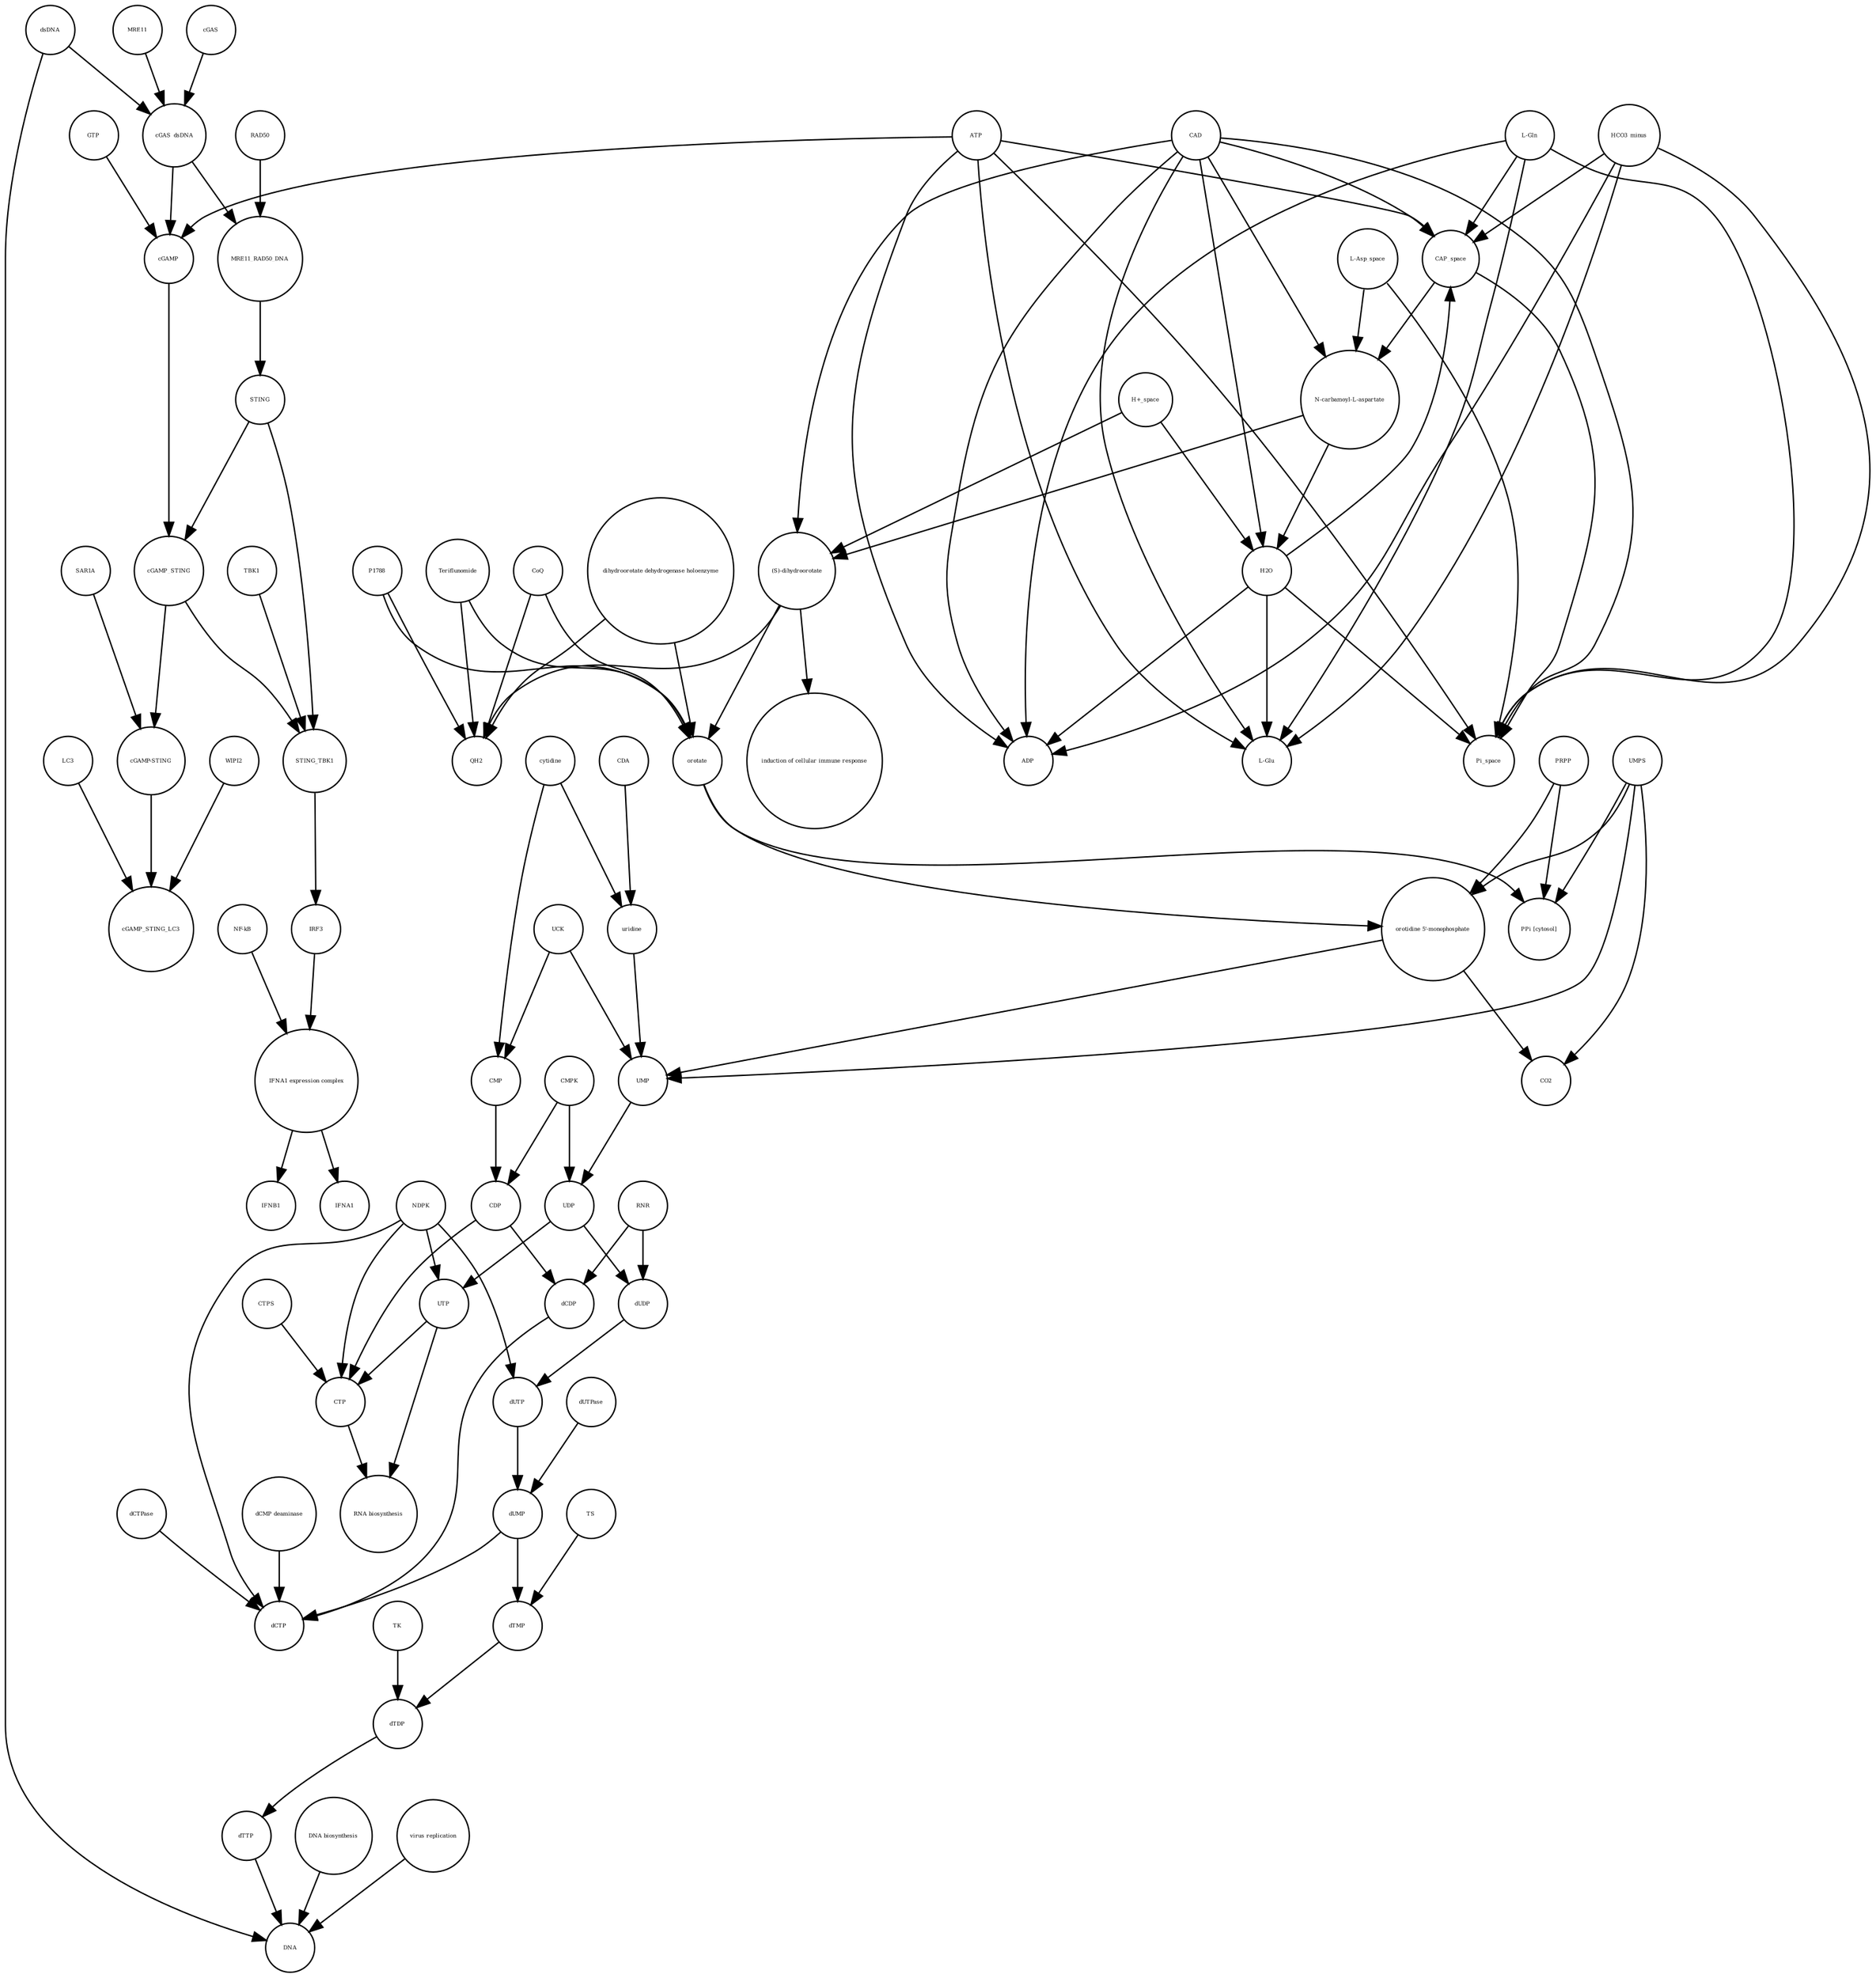 strict digraph  {
UTP [annotation="", bipartite=0, cls="simple chemical", fontsize=4, label=UTP, shape=circle];
"RNA biosynthesis" [annotation="urn_miriam_obo.go_GO%3A0032774", bipartite=0, cls=phenotype, fontsize=4, label="RNA biosynthesis", shape=circle];
CTP [annotation="", bipartite=0, cls="simple chemical", fontsize=4, label=CTP, shape=circle];
"(S)-dihydroorotate" [annotation="", bipartite=0, cls="simple chemical", fontsize=4, label="(S)-dihydroorotate", shape=circle];
"induction of cellular immune response" [annotation="", bipartite=0, cls=phenotype, fontsize=4, label="induction of cellular immune response", shape=circle];
dsDNA [annotation="", bipartite=0, cls="simple chemical", fontsize=4, label=dsDNA, shape=circle];
SAR1A [annotation="", bipartite=0, cls=macromolecule, fontsize=4, label=SAR1A, shape=circle];
dUDP [annotation="", bipartite=0, cls="simple chemical", fontsize=4, label=dUDP, shape=circle];
CDP [annotation="", bipartite=0, cls="simple chemical", fontsize=4, label=CDP, shape=circle];
UMP [annotation="", bipartite=0, cls="simple chemical", fontsize=4, label=UMP, shape=circle];
cGAMP_STING [annotation="", bipartite=0, cls=complex, fontsize=4, label=cGAMP_STING, shape=circle];
TBK1 [annotation="", bipartite=0, cls=macromolecule, fontsize=4, label=TBK1, shape=circle];
CMPK [annotation="", bipartite=0, cls=macromolecule, fontsize=4, label=CMPK, shape=circle];
cGAS_dsDNA [annotation="", bipartite=0, cls=complex, fontsize=4, label=cGAS_dsDNA, shape=circle];
"NF-kB" [annotation="", bipartite=0, cls=complex, fontsize=4, label="NF-kB", shape=circle];
"cGAMP-STING" [annotation="", bipartite=0, cls=complex, fontsize=4, label="cGAMP-STING", shape=circle];
WIPI2 [annotation="", bipartite=0, cls=macromolecule, fontsize=4, label=WIPI2, shape=circle];
dUTPase [annotation="", bipartite=0, cls=macromolecule, fontsize=4, label=dUTPase, shape=circle];
"N-carbamoyl-L-aspartate" [annotation="", bipartite=0, cls="simple chemical", fontsize=4, label="N-carbamoyl-L-aspartate", shape=circle];
P1788 [annotation="", bipartite=0, cls="simple chemical", fontsize=4, label=P1788, shape=circle];
CAP_space [annotation="", bipartite=0, cls="simple chemical", fontsize=4, label=CAP_space, shape=circle];
Pi_space [annotation="", bipartite=0, cls="simple chemical", fontsize=4, label=Pi_space, shape=circle];
UCK [annotation="", bipartite=0, cls=macromolecule, fontsize=4, label=UCK, shape=circle];
UDP [annotation="", bipartite=0, cls="simple chemical", fontsize=4, label=UDP, shape=circle];
CTPS [annotation="", bipartite=0, cls=macromolecule, fontsize=4, label=CTPS, shape=circle];
cGAS [annotation="", bipartite=0, cls=macromolecule, fontsize=4, label=cGAS, shape=circle];
CMP [annotation="", bipartite=0, cls="simple chemical", fontsize=4, label=CMP, shape=circle];
LC3 [annotation="", bipartite=0, cls=macromolecule, fontsize=4, label=LC3, shape=circle];
cGAMP_STING_LC3 [annotation="", bipartite=0, cls=complex, fontsize=4, label=cGAMP_STING_LC3, shape=circle];
"L-Asp_space" [annotation="", bipartite=0, cls="simple chemical", fontsize=4, label="L-Asp_space", shape=circle];
dCTP [annotation="", bipartite=0, cls="simple chemical", fontsize=4, label=dCTP, shape=circle];
RNR [annotation="", bipartite=0, cls=macromolecule, fontsize=4, label=RNR, shape=circle];
dTMP [annotation="", bipartite=0, cls="simple chemical", fontsize=4, label=dTMP, shape=circle];
QH2 [annotation="", bipartite=0, cls="simple chemical", fontsize=4, label=QH2, shape=circle];
CDA [annotation="", bipartite=0, cls=macromolecule, fontsize=4, label=CDA, shape=circle];
cGAMP [annotation="", bipartite=0, cls="simple chemical", fontsize=4, label=cGAMP, shape=circle];
"orotidine 5'-monophosphate" [annotation="", bipartite=0, cls="simple chemical", fontsize=4, label="orotidine 5'-monophosphate", shape=circle];
ADP [annotation="", bipartite=0, cls="simple chemical", fontsize=4, label=ADP, shape=circle];
DNA [annotation="", bipartite=0, cls="nucleic acid feature", fontsize=4, label=DNA, shape=circle];
CO2 [annotation="", bipartite=0, cls="simple chemical", fontsize=4, label=CO2, shape=circle];
ATP [annotation="", bipartite=0, cls="simple chemical", fontsize=4, label=ATP, shape=circle];
"L-Glu" [annotation="", bipartite=0, cls="simple chemical", fontsize=4, label="L-Glu", shape=circle];
dUTP [annotation="", bipartite=0, cls="simple chemical", fontsize=4, label=dUTP, shape=circle];
TK [annotation="", bipartite=0, cls=macromolecule, fontsize=4, label=TK, shape=circle];
IFNA1 [annotation="", bipartite=0, cls="nucleic acid feature", fontsize=4, label=IFNA1, shape=circle];
dTTP [annotation="", bipartite=0, cls="simple chemical", fontsize=4, label=dTTP, shape=circle];
MRE11 [annotation="", bipartite=0, cls="macromolecule multimer", fontsize=4, label=MRE11, shape=circle];
TS [annotation="", bipartite=0, cls=macromolecule, fontsize=4, label=TS, shape=circle];
"L-Gln" [annotation="", bipartite=0, cls="simple chemical", fontsize=4, label="L-Gln", shape=circle];
orotate [annotation="", bipartite=0, cls="simple chemical", fontsize=4, label=orotate, shape=circle];
dTDP [annotation="", bipartite=0, cls="simple chemical", fontsize=4, label=dTDP, shape=circle];
PRPP [annotation="", bipartite=0, cls="simple chemical", fontsize=4, label=PRPP, shape=circle];
"DNA biosynthesis" [annotation="urn_miriam_obo.go_GO%3A0071897", bipartite=0, cls=phenotype, fontsize=4, label="DNA biosynthesis", shape=circle];
IRF3 [annotation="", bipartite=0, cls="macromolecule multimer", fontsize=4, label=IRF3, shape=circle];
CAD [annotation="", bipartite=0, cls=macromolecule, fontsize=4, label=CAD, shape=circle];
cytidine [annotation="", bipartite=0, cls="simple chemical", fontsize=4, label=cytidine, shape=circle];
"PPi [cytosol]" [annotation="", bipartite=0, cls="simple chemical", fontsize=4, label="PPi [cytosol]", shape=circle];
"dCMP deaminase" [annotation="", bipartite=0, cls=macromolecule, fontsize=4, label="dCMP deaminase", shape=circle];
"virus replication" [annotation="", bipartite=0, cls=phenotype, fontsize=4, label="virus replication", shape=circle];
HCO3_minus [annotation="", bipartite=0, cls="simple chemical", fontsize=4, label=HCO3_minus, shape=circle];
NDPK [annotation="", bipartite=0, cls=macromolecule, fontsize=4, label=NDPK, shape=circle];
MRE11_RAD50_DNA [annotation="", bipartite=0, cls=complex, fontsize=4, label=MRE11_RAD50_DNA, shape=circle];
UMPS [annotation="", bipartite=0, cls="macromolecule multimer", fontsize=4, label=UMPS, shape=circle];
H2O [annotation="", bipartite=0, cls="simple chemical", fontsize=4, label=H2O, shape=circle];
dCTPase [annotation="", bipartite=0, cls=macromolecule, fontsize=4, label=dCTPase, shape=circle];
RAD50 [annotation="", bipartite=0, cls="macromolecule multimer", fontsize=4, label=RAD50, shape=circle];
Teriflunomide [annotation="", bipartite=0, cls="simple chemical", fontsize=4, label=Teriflunomide, shape=circle];
"H+_space" [annotation="", bipartite=0, cls="simple chemical", fontsize=4, label="H+_space", shape=circle];
GTP [annotation="", bipartite=0, cls="simple chemical", fontsize=4, label=GTP, shape=circle];
"dihydroorotate dehydrogenase holoenzyme" [annotation="", bipartite=0, cls="simple chemical", fontsize=4, label="dihydroorotate dehydrogenase holoenzyme", shape=circle];
dCDP [annotation="", bipartite=0, cls="simple chemical", fontsize=4, label=dCDP, shape=circle];
STING [annotation="", bipartite=0, cls="macromolecule multimer", fontsize=4, label=STING, shape=circle];
STING_TBK1 [annotation="", bipartite=0, cls=complex, fontsize=4, label=STING_TBK1, shape=circle];
CoQ [annotation="", bipartite=0, cls="simple chemical", fontsize=4, label=CoQ, shape=circle];
dUMP [annotation="", bipartite=0, cls="simple chemical", fontsize=4, label=dUMP, shape=circle];
uridine [annotation="", bipartite=0, cls="simple chemical", fontsize=4, label=uridine, shape=circle];
IFNB1 [annotation="", bipartite=0, cls="nucleic acid feature", fontsize=4, label=IFNB1, shape=circle];
"IFNA1 expression complex" [annotation="", bipartite=0, cls=complex, fontsize=4, label="IFNA1 expression complex", shape=circle];
UTP -> "RNA biosynthesis"  [annotation="", interaction_type="necessary stimulation"];
UTP -> CTP  [annotation="", interaction_type=production];
CTP -> "RNA biosynthesis"  [annotation="", interaction_type="necessary stimulation"];
"(S)-dihydroorotate" -> "induction of cellular immune response"  [annotation="", interaction_type="necessary stimulation"];
"(S)-dihydroorotate" -> QH2  [annotation="", interaction_type=production];
"(S)-dihydroorotate" -> orotate  [annotation="", interaction_type=production];
dsDNA -> cGAS_dsDNA  [annotation="", interaction_type=production];
dsDNA -> DNA  [annotation="", interaction_type=production];
SAR1A -> "cGAMP-STING"  [annotation="", interaction_type=catalysis];
dUDP -> dUTP  [annotation="", interaction_type=production];
CDP -> dCDP  [annotation="", interaction_type=production];
CDP -> CTP  [annotation="", interaction_type=production];
UMP -> UDP  [annotation="", interaction_type=production];
cGAMP_STING -> STING_TBK1  [annotation="", interaction_type=production];
cGAMP_STING -> "cGAMP-STING"  [annotation="", interaction_type=production];
TBK1 -> STING_TBK1  [annotation="", interaction_type=production];
CMPK -> CDP  [annotation="", interaction_type=catalysis];
CMPK -> UDP  [annotation="", interaction_type=catalysis];
cGAS_dsDNA -> MRE11_RAD50_DNA  [annotation="", interaction_type=production];
cGAS_dsDNA -> cGAMP  [annotation="", interaction_type=catalysis];
"NF-kB" -> "IFNA1 expression complex"  [annotation="", interaction_type=production];
"cGAMP-STING" -> cGAMP_STING_LC3  [annotation="", interaction_type=production];
WIPI2 -> cGAMP_STING_LC3  [annotation="", interaction_type=catalysis];
dUTPase -> dUMP  [annotation="", interaction_type=catalysis];
"N-carbamoyl-L-aspartate" -> H2O  [annotation="", interaction_type=production];
"N-carbamoyl-L-aspartate" -> "(S)-dihydroorotate"  [annotation="", interaction_type=production];
P1788 -> QH2  [annotation=urn_miriam_reactome_REACT_1698, interaction_type=inhibition];
P1788 -> orotate  [annotation=urn_miriam_reactome_REACT_1698, interaction_type=inhibition];
CAP_space -> "N-carbamoyl-L-aspartate"  [annotation="", interaction_type=production];
CAP_space -> Pi_space  [annotation="", interaction_type=production];
UCK -> CMP  [annotation="", interaction_type=catalysis];
UCK -> UMP  [annotation="", interaction_type=catalysis];
UDP -> dUDP  [annotation="", interaction_type=production];
UDP -> UTP  [annotation="", interaction_type=production];
CTPS -> CTP  [annotation="", interaction_type=catalysis];
cGAS -> cGAS_dsDNA  [annotation="", interaction_type=production];
CMP -> CDP  [annotation="", interaction_type=production];
LC3 -> cGAMP_STING_LC3  [annotation="", interaction_type=production];
"L-Asp_space" -> "N-carbamoyl-L-aspartate"  [annotation="", interaction_type=production];
"L-Asp_space" -> Pi_space  [annotation="", interaction_type=production];
RNR -> dCDP  [annotation="", interaction_type=catalysis];
RNR -> dUDP  [annotation="", interaction_type=catalysis];
dTMP -> dTDP  [annotation="", interaction_type=production];
CDA -> uridine  [annotation="", interaction_type=catalysis];
cGAMP -> cGAMP_STING  [annotation="", interaction_type=production];
"orotidine 5'-monophosphate" -> UMP  [annotation="", interaction_type=production];
"orotidine 5'-monophosphate" -> CO2  [annotation="", interaction_type=production];
ATP -> cGAMP  [annotation="", interaction_type=production];
ATP -> ADP  [annotation="", interaction_type=production];
ATP -> "L-Glu"  [annotation="", interaction_type=production];
ATP -> CAP_space  [annotation="", interaction_type=production];
ATP -> Pi_space  [annotation="", interaction_type=production];
dUTP -> dUMP  [annotation="", interaction_type=production];
TK -> dTDP  [annotation="", interaction_type=catalysis];
dTTP -> DNA  [annotation="", interaction_type=production];
MRE11 -> cGAS_dsDNA  [annotation="", interaction_type=production];
TS -> dTMP  [annotation="", interaction_type=catalysis];
"L-Gln" -> "L-Glu"  [annotation="", interaction_type=production];
"L-Gln" -> CAP_space  [annotation="", interaction_type=production];
"L-Gln" -> Pi_space  [annotation="", interaction_type=production];
"L-Gln" -> ADP  [annotation="", interaction_type=production];
orotate -> "PPi [cytosol]"  [annotation="", interaction_type=production];
orotate -> "orotidine 5'-monophosphate"  [annotation="", interaction_type=production];
dTDP -> dTTP  [annotation="", interaction_type=production];
PRPP -> "PPi [cytosol]"  [annotation="", interaction_type=production];
PRPP -> "orotidine 5'-monophosphate"  [annotation="", interaction_type=production];
"DNA biosynthesis" -> DNA  [annotation="", interaction_type=catalysis];
IRF3 -> "IFNA1 expression complex"  [annotation="", interaction_type=production];
CAD -> H2O  [annotation=urn_miriam_reactome_REACT_1698, interaction_type=catalysis];
CAD -> "(S)-dihydroorotate"  [annotation=urn_miriam_reactome_REACT_1698, interaction_type=catalysis];
CAD -> "N-carbamoyl-L-aspartate"  [annotation=urn_miriam_reactome_REACT_1698, interaction_type=catalysis];
CAD -> Pi_space  [annotation=urn_miriam_reactome_REACT_1698, interaction_type=catalysis];
CAD -> ADP  [annotation=urn_miriam_reactome_REACT_1698, interaction_type=catalysis];
CAD -> "L-Glu"  [annotation=urn_miriam_reactome_REACT_1698, interaction_type=catalysis];
CAD -> CAP_space  [annotation=urn_miriam_reactome_REACT_1698, interaction_type=catalysis];
cytidine -> uridine  [annotation="", interaction_type=production];
cytidine -> CMP  [annotation="", interaction_type=production];
"dCMP deaminase" -> dCTP  [annotation="", interaction_type=catalysis];
"virus replication" -> DNA  [annotation="", interaction_type=inhibition];
HCO3_minus -> "L-Glu"  [annotation="", interaction_type=production];
HCO3_minus -> CAP_space  [annotation="", interaction_type=production];
HCO3_minus -> Pi_space  [annotation="", interaction_type=production];
HCO3_minus -> ADP  [annotation="", interaction_type=production];
NDPK -> dCTP  [annotation="", interaction_type=catalysis];
NDPK -> CTP  [annotation="", interaction_type=catalysis];
NDPK -> dUTP  [annotation="", interaction_type=catalysis];
NDPK -> UTP  [annotation="", interaction_type=catalysis];
MRE11_RAD50_DNA -> STING  [annotation="", interaction_type=catalysis];
UMPS -> "PPi [cytosol]"  [annotation=urn_miriam_reactome_REACT_1698, interaction_type=catalysis];
UMPS -> "orotidine 5'-monophosphate"  [annotation=urn_miriam_reactome_REACT_1698, interaction_type=catalysis];
UMPS -> UMP  [annotation=urn_miriam_reactome_REACT_1698, interaction_type=catalysis];
UMPS -> CO2  [annotation=urn_miriam_reactome_REACT_1698, interaction_type=catalysis];
H2O -> "L-Glu"  [annotation="", interaction_type=production];
H2O -> CAP_space  [annotation="", interaction_type=production];
H2O -> Pi_space  [annotation="", interaction_type=production];
H2O -> ADP  [annotation="", interaction_type=production];
dCTPase -> dCTP  [annotation="", interaction_type=catalysis];
RAD50 -> MRE11_RAD50_DNA  [annotation="", interaction_type=production];
Teriflunomide -> QH2  [annotation=urn_miriam_reactome_REACT_1698, interaction_type=inhibition];
Teriflunomide -> orotate  [annotation=urn_miriam_reactome_REACT_1698, interaction_type=inhibition];
"H+_space" -> H2O  [annotation="", interaction_type=production];
"H+_space" -> "(S)-dihydroorotate"  [annotation="", interaction_type=production];
GTP -> cGAMP  [annotation="", interaction_type=production];
"dihydroorotate dehydrogenase holoenzyme" -> QH2  [annotation=urn_miriam_reactome_REACT_1698, interaction_type=catalysis];
"dihydroorotate dehydrogenase holoenzyme" -> orotate  [annotation=urn_miriam_reactome_REACT_1698, interaction_type=catalysis];
dCDP -> dCTP  [annotation="", interaction_type=production];
STING -> STING_TBK1  [annotation="", interaction_type=production];
STING -> cGAMP_STING  [annotation="", interaction_type=production];
STING_TBK1 -> IRF3  [annotation="", interaction_type=catalysis];
CoQ -> QH2  [annotation="", interaction_type=production];
CoQ -> orotate  [annotation="", interaction_type=production];
dUMP -> dCTP  [annotation="", interaction_type=production];
dUMP -> dTMP  [annotation="", interaction_type=production];
uridine -> UMP  [annotation="", interaction_type=production];
"IFNA1 expression complex" -> IFNB1  [annotation="", interaction_type=stimulation];
"IFNA1 expression complex" -> IFNA1  [annotation="", interaction_type=stimulation];
}
